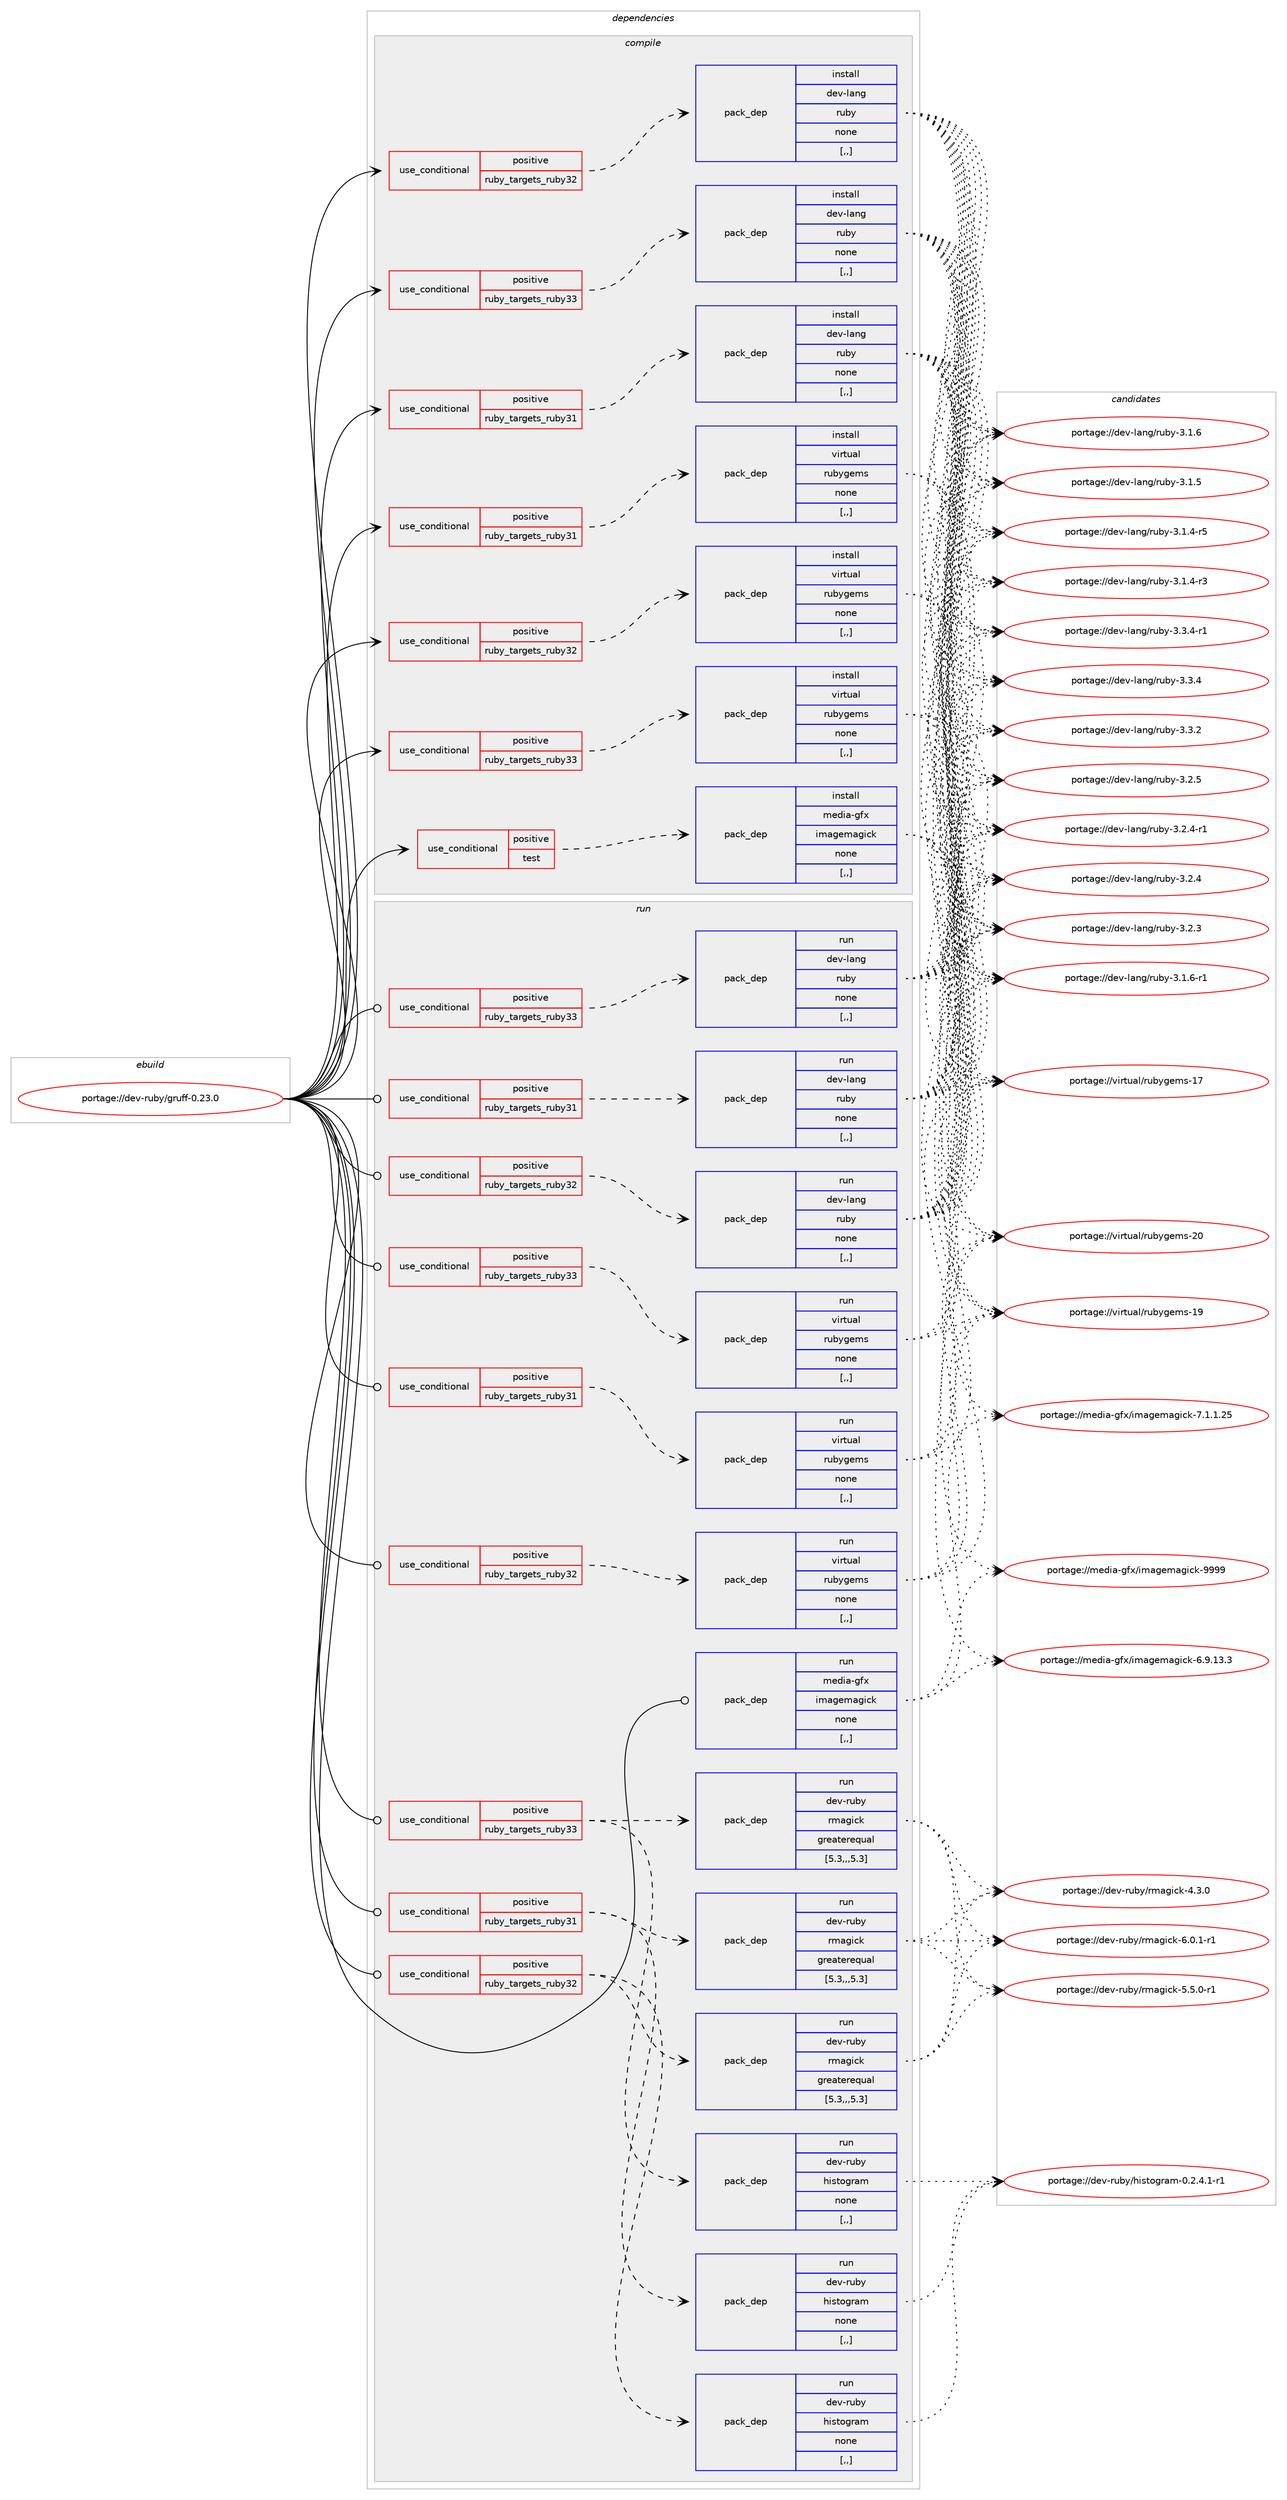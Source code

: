digraph prolog {

# *************
# Graph options
# *************

newrank=true;
concentrate=true;
compound=true;
graph [rankdir=LR,fontname=Helvetica,fontsize=10,ranksep=1.5];#, ranksep=2.5, nodesep=0.2];
edge  [arrowhead=vee];
node  [fontname=Helvetica,fontsize=10];

# **********
# The ebuild
# **********

subgraph cluster_leftcol {
color=gray;
label=<<i>ebuild</i>>;
id [label="portage://dev-ruby/gruff-0.23.0", color=red, width=4, href="../dev-ruby/gruff-0.23.0.svg"];
}

# ****************
# The dependencies
# ****************

subgraph cluster_midcol {
color=gray;
label=<<i>dependencies</i>>;
subgraph cluster_compile {
fillcolor="#eeeeee";
style=filled;
label=<<i>compile</i>>;
subgraph cond48513 {
dependency185502 [label=<<TABLE BORDER="0" CELLBORDER="1" CELLSPACING="0" CELLPADDING="4"><TR><TD ROWSPAN="3" CELLPADDING="10">use_conditional</TD></TR><TR><TD>positive</TD></TR><TR><TD>ruby_targets_ruby31</TD></TR></TABLE>>, shape=none, color=red];
subgraph pack135659 {
dependency185503 [label=<<TABLE BORDER="0" CELLBORDER="1" CELLSPACING="0" CELLPADDING="4" WIDTH="220"><TR><TD ROWSPAN="6" CELLPADDING="30">pack_dep</TD></TR><TR><TD WIDTH="110">install</TD></TR><TR><TD>dev-lang</TD></TR><TR><TD>ruby</TD></TR><TR><TD>none</TD></TR><TR><TD>[,,]</TD></TR></TABLE>>, shape=none, color=blue];
}
dependency185502:e -> dependency185503:w [weight=20,style="dashed",arrowhead="vee"];
}
id:e -> dependency185502:w [weight=20,style="solid",arrowhead="vee"];
subgraph cond48514 {
dependency185504 [label=<<TABLE BORDER="0" CELLBORDER="1" CELLSPACING="0" CELLPADDING="4"><TR><TD ROWSPAN="3" CELLPADDING="10">use_conditional</TD></TR><TR><TD>positive</TD></TR><TR><TD>ruby_targets_ruby31</TD></TR></TABLE>>, shape=none, color=red];
subgraph pack135660 {
dependency185505 [label=<<TABLE BORDER="0" CELLBORDER="1" CELLSPACING="0" CELLPADDING="4" WIDTH="220"><TR><TD ROWSPAN="6" CELLPADDING="30">pack_dep</TD></TR><TR><TD WIDTH="110">install</TD></TR><TR><TD>virtual</TD></TR><TR><TD>rubygems</TD></TR><TR><TD>none</TD></TR><TR><TD>[,,]</TD></TR></TABLE>>, shape=none, color=blue];
}
dependency185504:e -> dependency185505:w [weight=20,style="dashed",arrowhead="vee"];
}
id:e -> dependency185504:w [weight=20,style="solid",arrowhead="vee"];
subgraph cond48515 {
dependency185506 [label=<<TABLE BORDER="0" CELLBORDER="1" CELLSPACING="0" CELLPADDING="4"><TR><TD ROWSPAN="3" CELLPADDING="10">use_conditional</TD></TR><TR><TD>positive</TD></TR><TR><TD>ruby_targets_ruby32</TD></TR></TABLE>>, shape=none, color=red];
subgraph pack135661 {
dependency185507 [label=<<TABLE BORDER="0" CELLBORDER="1" CELLSPACING="0" CELLPADDING="4" WIDTH="220"><TR><TD ROWSPAN="6" CELLPADDING="30">pack_dep</TD></TR><TR><TD WIDTH="110">install</TD></TR><TR><TD>dev-lang</TD></TR><TR><TD>ruby</TD></TR><TR><TD>none</TD></TR><TR><TD>[,,]</TD></TR></TABLE>>, shape=none, color=blue];
}
dependency185506:e -> dependency185507:w [weight=20,style="dashed",arrowhead="vee"];
}
id:e -> dependency185506:w [weight=20,style="solid",arrowhead="vee"];
subgraph cond48516 {
dependency185508 [label=<<TABLE BORDER="0" CELLBORDER="1" CELLSPACING="0" CELLPADDING="4"><TR><TD ROWSPAN="3" CELLPADDING="10">use_conditional</TD></TR><TR><TD>positive</TD></TR><TR><TD>ruby_targets_ruby32</TD></TR></TABLE>>, shape=none, color=red];
subgraph pack135662 {
dependency185509 [label=<<TABLE BORDER="0" CELLBORDER="1" CELLSPACING="0" CELLPADDING="4" WIDTH="220"><TR><TD ROWSPAN="6" CELLPADDING="30">pack_dep</TD></TR><TR><TD WIDTH="110">install</TD></TR><TR><TD>virtual</TD></TR><TR><TD>rubygems</TD></TR><TR><TD>none</TD></TR><TR><TD>[,,]</TD></TR></TABLE>>, shape=none, color=blue];
}
dependency185508:e -> dependency185509:w [weight=20,style="dashed",arrowhead="vee"];
}
id:e -> dependency185508:w [weight=20,style="solid",arrowhead="vee"];
subgraph cond48517 {
dependency185510 [label=<<TABLE BORDER="0" CELLBORDER="1" CELLSPACING="0" CELLPADDING="4"><TR><TD ROWSPAN="3" CELLPADDING="10">use_conditional</TD></TR><TR><TD>positive</TD></TR><TR><TD>ruby_targets_ruby33</TD></TR></TABLE>>, shape=none, color=red];
subgraph pack135663 {
dependency185511 [label=<<TABLE BORDER="0" CELLBORDER="1" CELLSPACING="0" CELLPADDING="4" WIDTH="220"><TR><TD ROWSPAN="6" CELLPADDING="30">pack_dep</TD></TR><TR><TD WIDTH="110">install</TD></TR><TR><TD>dev-lang</TD></TR><TR><TD>ruby</TD></TR><TR><TD>none</TD></TR><TR><TD>[,,]</TD></TR></TABLE>>, shape=none, color=blue];
}
dependency185510:e -> dependency185511:w [weight=20,style="dashed",arrowhead="vee"];
}
id:e -> dependency185510:w [weight=20,style="solid",arrowhead="vee"];
subgraph cond48518 {
dependency185512 [label=<<TABLE BORDER="0" CELLBORDER="1" CELLSPACING="0" CELLPADDING="4"><TR><TD ROWSPAN="3" CELLPADDING="10">use_conditional</TD></TR><TR><TD>positive</TD></TR><TR><TD>ruby_targets_ruby33</TD></TR></TABLE>>, shape=none, color=red];
subgraph pack135664 {
dependency185513 [label=<<TABLE BORDER="0" CELLBORDER="1" CELLSPACING="0" CELLPADDING="4" WIDTH="220"><TR><TD ROWSPAN="6" CELLPADDING="30">pack_dep</TD></TR><TR><TD WIDTH="110">install</TD></TR><TR><TD>virtual</TD></TR><TR><TD>rubygems</TD></TR><TR><TD>none</TD></TR><TR><TD>[,,]</TD></TR></TABLE>>, shape=none, color=blue];
}
dependency185512:e -> dependency185513:w [weight=20,style="dashed",arrowhead="vee"];
}
id:e -> dependency185512:w [weight=20,style="solid",arrowhead="vee"];
subgraph cond48519 {
dependency185514 [label=<<TABLE BORDER="0" CELLBORDER="1" CELLSPACING="0" CELLPADDING="4"><TR><TD ROWSPAN="3" CELLPADDING="10">use_conditional</TD></TR><TR><TD>positive</TD></TR><TR><TD>test</TD></TR></TABLE>>, shape=none, color=red];
subgraph pack135665 {
dependency185515 [label=<<TABLE BORDER="0" CELLBORDER="1" CELLSPACING="0" CELLPADDING="4" WIDTH="220"><TR><TD ROWSPAN="6" CELLPADDING="30">pack_dep</TD></TR><TR><TD WIDTH="110">install</TD></TR><TR><TD>media-gfx</TD></TR><TR><TD>imagemagick</TD></TR><TR><TD>none</TD></TR><TR><TD>[,,]</TD></TR></TABLE>>, shape=none, color=blue];
}
dependency185514:e -> dependency185515:w [weight=20,style="dashed",arrowhead="vee"];
}
id:e -> dependency185514:w [weight=20,style="solid",arrowhead="vee"];
}
subgraph cluster_compileandrun {
fillcolor="#eeeeee";
style=filled;
label=<<i>compile and run</i>>;
}
subgraph cluster_run {
fillcolor="#eeeeee";
style=filled;
label=<<i>run</i>>;
subgraph cond48520 {
dependency185516 [label=<<TABLE BORDER="0" CELLBORDER="1" CELLSPACING="0" CELLPADDING="4"><TR><TD ROWSPAN="3" CELLPADDING="10">use_conditional</TD></TR><TR><TD>positive</TD></TR><TR><TD>ruby_targets_ruby31</TD></TR></TABLE>>, shape=none, color=red];
subgraph pack135666 {
dependency185517 [label=<<TABLE BORDER="0" CELLBORDER="1" CELLSPACING="0" CELLPADDING="4" WIDTH="220"><TR><TD ROWSPAN="6" CELLPADDING="30">pack_dep</TD></TR><TR><TD WIDTH="110">run</TD></TR><TR><TD>dev-lang</TD></TR><TR><TD>ruby</TD></TR><TR><TD>none</TD></TR><TR><TD>[,,]</TD></TR></TABLE>>, shape=none, color=blue];
}
dependency185516:e -> dependency185517:w [weight=20,style="dashed",arrowhead="vee"];
}
id:e -> dependency185516:w [weight=20,style="solid",arrowhead="odot"];
subgraph cond48521 {
dependency185518 [label=<<TABLE BORDER="0" CELLBORDER="1" CELLSPACING="0" CELLPADDING="4"><TR><TD ROWSPAN="3" CELLPADDING="10">use_conditional</TD></TR><TR><TD>positive</TD></TR><TR><TD>ruby_targets_ruby31</TD></TR></TABLE>>, shape=none, color=red];
subgraph pack135667 {
dependency185519 [label=<<TABLE BORDER="0" CELLBORDER="1" CELLSPACING="0" CELLPADDING="4" WIDTH="220"><TR><TD ROWSPAN="6" CELLPADDING="30">pack_dep</TD></TR><TR><TD WIDTH="110">run</TD></TR><TR><TD>dev-ruby</TD></TR><TR><TD>histogram</TD></TR><TR><TD>none</TD></TR><TR><TD>[,,]</TD></TR></TABLE>>, shape=none, color=blue];
}
dependency185518:e -> dependency185519:w [weight=20,style="dashed",arrowhead="vee"];
subgraph pack135668 {
dependency185520 [label=<<TABLE BORDER="0" CELLBORDER="1" CELLSPACING="0" CELLPADDING="4" WIDTH="220"><TR><TD ROWSPAN="6" CELLPADDING="30">pack_dep</TD></TR><TR><TD WIDTH="110">run</TD></TR><TR><TD>dev-ruby</TD></TR><TR><TD>rmagick</TD></TR><TR><TD>greaterequal</TD></TR><TR><TD>[5.3,,,5.3]</TD></TR></TABLE>>, shape=none, color=blue];
}
dependency185518:e -> dependency185520:w [weight=20,style="dashed",arrowhead="vee"];
}
id:e -> dependency185518:w [weight=20,style="solid",arrowhead="odot"];
subgraph cond48522 {
dependency185521 [label=<<TABLE BORDER="0" CELLBORDER="1" CELLSPACING="0" CELLPADDING="4"><TR><TD ROWSPAN="3" CELLPADDING="10">use_conditional</TD></TR><TR><TD>positive</TD></TR><TR><TD>ruby_targets_ruby31</TD></TR></TABLE>>, shape=none, color=red];
subgraph pack135669 {
dependency185522 [label=<<TABLE BORDER="0" CELLBORDER="1" CELLSPACING="0" CELLPADDING="4" WIDTH="220"><TR><TD ROWSPAN="6" CELLPADDING="30">pack_dep</TD></TR><TR><TD WIDTH="110">run</TD></TR><TR><TD>virtual</TD></TR><TR><TD>rubygems</TD></TR><TR><TD>none</TD></TR><TR><TD>[,,]</TD></TR></TABLE>>, shape=none, color=blue];
}
dependency185521:e -> dependency185522:w [weight=20,style="dashed",arrowhead="vee"];
}
id:e -> dependency185521:w [weight=20,style="solid",arrowhead="odot"];
subgraph cond48523 {
dependency185523 [label=<<TABLE BORDER="0" CELLBORDER="1" CELLSPACING="0" CELLPADDING="4"><TR><TD ROWSPAN="3" CELLPADDING="10">use_conditional</TD></TR><TR><TD>positive</TD></TR><TR><TD>ruby_targets_ruby32</TD></TR></TABLE>>, shape=none, color=red];
subgraph pack135670 {
dependency185524 [label=<<TABLE BORDER="0" CELLBORDER="1" CELLSPACING="0" CELLPADDING="4" WIDTH="220"><TR><TD ROWSPAN="6" CELLPADDING="30">pack_dep</TD></TR><TR><TD WIDTH="110">run</TD></TR><TR><TD>dev-lang</TD></TR><TR><TD>ruby</TD></TR><TR><TD>none</TD></TR><TR><TD>[,,]</TD></TR></TABLE>>, shape=none, color=blue];
}
dependency185523:e -> dependency185524:w [weight=20,style="dashed",arrowhead="vee"];
}
id:e -> dependency185523:w [weight=20,style="solid",arrowhead="odot"];
subgraph cond48524 {
dependency185525 [label=<<TABLE BORDER="0" CELLBORDER="1" CELLSPACING="0" CELLPADDING="4"><TR><TD ROWSPAN="3" CELLPADDING="10">use_conditional</TD></TR><TR><TD>positive</TD></TR><TR><TD>ruby_targets_ruby32</TD></TR></TABLE>>, shape=none, color=red];
subgraph pack135671 {
dependency185526 [label=<<TABLE BORDER="0" CELLBORDER="1" CELLSPACING="0" CELLPADDING="4" WIDTH="220"><TR><TD ROWSPAN="6" CELLPADDING="30">pack_dep</TD></TR><TR><TD WIDTH="110">run</TD></TR><TR><TD>dev-ruby</TD></TR><TR><TD>histogram</TD></TR><TR><TD>none</TD></TR><TR><TD>[,,]</TD></TR></TABLE>>, shape=none, color=blue];
}
dependency185525:e -> dependency185526:w [weight=20,style="dashed",arrowhead="vee"];
subgraph pack135672 {
dependency185527 [label=<<TABLE BORDER="0" CELLBORDER="1" CELLSPACING="0" CELLPADDING="4" WIDTH="220"><TR><TD ROWSPAN="6" CELLPADDING="30">pack_dep</TD></TR><TR><TD WIDTH="110">run</TD></TR><TR><TD>dev-ruby</TD></TR><TR><TD>rmagick</TD></TR><TR><TD>greaterequal</TD></TR><TR><TD>[5.3,,,5.3]</TD></TR></TABLE>>, shape=none, color=blue];
}
dependency185525:e -> dependency185527:w [weight=20,style="dashed",arrowhead="vee"];
}
id:e -> dependency185525:w [weight=20,style="solid",arrowhead="odot"];
subgraph cond48525 {
dependency185528 [label=<<TABLE BORDER="0" CELLBORDER="1" CELLSPACING="0" CELLPADDING="4"><TR><TD ROWSPAN="3" CELLPADDING="10">use_conditional</TD></TR><TR><TD>positive</TD></TR><TR><TD>ruby_targets_ruby32</TD></TR></TABLE>>, shape=none, color=red];
subgraph pack135673 {
dependency185529 [label=<<TABLE BORDER="0" CELLBORDER="1" CELLSPACING="0" CELLPADDING="4" WIDTH="220"><TR><TD ROWSPAN="6" CELLPADDING="30">pack_dep</TD></TR><TR><TD WIDTH="110">run</TD></TR><TR><TD>virtual</TD></TR><TR><TD>rubygems</TD></TR><TR><TD>none</TD></TR><TR><TD>[,,]</TD></TR></TABLE>>, shape=none, color=blue];
}
dependency185528:e -> dependency185529:w [weight=20,style="dashed",arrowhead="vee"];
}
id:e -> dependency185528:w [weight=20,style="solid",arrowhead="odot"];
subgraph cond48526 {
dependency185530 [label=<<TABLE BORDER="0" CELLBORDER="1" CELLSPACING="0" CELLPADDING="4"><TR><TD ROWSPAN="3" CELLPADDING="10">use_conditional</TD></TR><TR><TD>positive</TD></TR><TR><TD>ruby_targets_ruby33</TD></TR></TABLE>>, shape=none, color=red];
subgraph pack135674 {
dependency185531 [label=<<TABLE BORDER="0" CELLBORDER="1" CELLSPACING="0" CELLPADDING="4" WIDTH="220"><TR><TD ROWSPAN="6" CELLPADDING="30">pack_dep</TD></TR><TR><TD WIDTH="110">run</TD></TR><TR><TD>dev-lang</TD></TR><TR><TD>ruby</TD></TR><TR><TD>none</TD></TR><TR><TD>[,,]</TD></TR></TABLE>>, shape=none, color=blue];
}
dependency185530:e -> dependency185531:w [weight=20,style="dashed",arrowhead="vee"];
}
id:e -> dependency185530:w [weight=20,style="solid",arrowhead="odot"];
subgraph cond48527 {
dependency185532 [label=<<TABLE BORDER="0" CELLBORDER="1" CELLSPACING="0" CELLPADDING="4"><TR><TD ROWSPAN="3" CELLPADDING="10">use_conditional</TD></TR><TR><TD>positive</TD></TR><TR><TD>ruby_targets_ruby33</TD></TR></TABLE>>, shape=none, color=red];
subgraph pack135675 {
dependency185533 [label=<<TABLE BORDER="0" CELLBORDER="1" CELLSPACING="0" CELLPADDING="4" WIDTH="220"><TR><TD ROWSPAN="6" CELLPADDING="30">pack_dep</TD></TR><TR><TD WIDTH="110">run</TD></TR><TR><TD>dev-ruby</TD></TR><TR><TD>histogram</TD></TR><TR><TD>none</TD></TR><TR><TD>[,,]</TD></TR></TABLE>>, shape=none, color=blue];
}
dependency185532:e -> dependency185533:w [weight=20,style="dashed",arrowhead="vee"];
subgraph pack135676 {
dependency185534 [label=<<TABLE BORDER="0" CELLBORDER="1" CELLSPACING="0" CELLPADDING="4" WIDTH="220"><TR><TD ROWSPAN="6" CELLPADDING="30">pack_dep</TD></TR><TR><TD WIDTH="110">run</TD></TR><TR><TD>dev-ruby</TD></TR><TR><TD>rmagick</TD></TR><TR><TD>greaterequal</TD></TR><TR><TD>[5.3,,,5.3]</TD></TR></TABLE>>, shape=none, color=blue];
}
dependency185532:e -> dependency185534:w [weight=20,style="dashed",arrowhead="vee"];
}
id:e -> dependency185532:w [weight=20,style="solid",arrowhead="odot"];
subgraph cond48528 {
dependency185535 [label=<<TABLE BORDER="0" CELLBORDER="1" CELLSPACING="0" CELLPADDING="4"><TR><TD ROWSPAN="3" CELLPADDING="10">use_conditional</TD></TR><TR><TD>positive</TD></TR><TR><TD>ruby_targets_ruby33</TD></TR></TABLE>>, shape=none, color=red];
subgraph pack135677 {
dependency185536 [label=<<TABLE BORDER="0" CELLBORDER="1" CELLSPACING="0" CELLPADDING="4" WIDTH="220"><TR><TD ROWSPAN="6" CELLPADDING="30">pack_dep</TD></TR><TR><TD WIDTH="110">run</TD></TR><TR><TD>virtual</TD></TR><TR><TD>rubygems</TD></TR><TR><TD>none</TD></TR><TR><TD>[,,]</TD></TR></TABLE>>, shape=none, color=blue];
}
dependency185535:e -> dependency185536:w [weight=20,style="dashed",arrowhead="vee"];
}
id:e -> dependency185535:w [weight=20,style="solid",arrowhead="odot"];
subgraph pack135678 {
dependency185537 [label=<<TABLE BORDER="0" CELLBORDER="1" CELLSPACING="0" CELLPADDING="4" WIDTH="220"><TR><TD ROWSPAN="6" CELLPADDING="30">pack_dep</TD></TR><TR><TD WIDTH="110">run</TD></TR><TR><TD>media-gfx</TD></TR><TR><TD>imagemagick</TD></TR><TR><TD>none</TD></TR><TR><TD>[,,]</TD></TR></TABLE>>, shape=none, color=blue];
}
id:e -> dependency185537:w [weight=20,style="solid",arrowhead="odot"];
}
}

# **************
# The candidates
# **************

subgraph cluster_choices {
rank=same;
color=gray;
label=<<i>candidates</i>>;

subgraph choice135659 {
color=black;
nodesep=1;
choice100101118451089711010347114117981214551465146524511449 [label="portage://dev-lang/ruby-3.3.4-r1", color=red, width=4,href="../dev-lang/ruby-3.3.4-r1.svg"];
choice10010111845108971101034711411798121455146514652 [label="portage://dev-lang/ruby-3.3.4", color=red, width=4,href="../dev-lang/ruby-3.3.4.svg"];
choice10010111845108971101034711411798121455146514650 [label="portage://dev-lang/ruby-3.3.2", color=red, width=4,href="../dev-lang/ruby-3.3.2.svg"];
choice10010111845108971101034711411798121455146504653 [label="portage://dev-lang/ruby-3.2.5", color=red, width=4,href="../dev-lang/ruby-3.2.5.svg"];
choice100101118451089711010347114117981214551465046524511449 [label="portage://dev-lang/ruby-3.2.4-r1", color=red, width=4,href="../dev-lang/ruby-3.2.4-r1.svg"];
choice10010111845108971101034711411798121455146504652 [label="portage://dev-lang/ruby-3.2.4", color=red, width=4,href="../dev-lang/ruby-3.2.4.svg"];
choice10010111845108971101034711411798121455146504651 [label="portage://dev-lang/ruby-3.2.3", color=red, width=4,href="../dev-lang/ruby-3.2.3.svg"];
choice100101118451089711010347114117981214551464946544511449 [label="portage://dev-lang/ruby-3.1.6-r1", color=red, width=4,href="../dev-lang/ruby-3.1.6-r1.svg"];
choice10010111845108971101034711411798121455146494654 [label="portage://dev-lang/ruby-3.1.6", color=red, width=4,href="../dev-lang/ruby-3.1.6.svg"];
choice10010111845108971101034711411798121455146494653 [label="portage://dev-lang/ruby-3.1.5", color=red, width=4,href="../dev-lang/ruby-3.1.5.svg"];
choice100101118451089711010347114117981214551464946524511453 [label="portage://dev-lang/ruby-3.1.4-r5", color=red, width=4,href="../dev-lang/ruby-3.1.4-r5.svg"];
choice100101118451089711010347114117981214551464946524511451 [label="portage://dev-lang/ruby-3.1.4-r3", color=red, width=4,href="../dev-lang/ruby-3.1.4-r3.svg"];
dependency185503:e -> choice100101118451089711010347114117981214551465146524511449:w [style=dotted,weight="100"];
dependency185503:e -> choice10010111845108971101034711411798121455146514652:w [style=dotted,weight="100"];
dependency185503:e -> choice10010111845108971101034711411798121455146514650:w [style=dotted,weight="100"];
dependency185503:e -> choice10010111845108971101034711411798121455146504653:w [style=dotted,weight="100"];
dependency185503:e -> choice100101118451089711010347114117981214551465046524511449:w [style=dotted,weight="100"];
dependency185503:e -> choice10010111845108971101034711411798121455146504652:w [style=dotted,weight="100"];
dependency185503:e -> choice10010111845108971101034711411798121455146504651:w [style=dotted,weight="100"];
dependency185503:e -> choice100101118451089711010347114117981214551464946544511449:w [style=dotted,weight="100"];
dependency185503:e -> choice10010111845108971101034711411798121455146494654:w [style=dotted,weight="100"];
dependency185503:e -> choice10010111845108971101034711411798121455146494653:w [style=dotted,weight="100"];
dependency185503:e -> choice100101118451089711010347114117981214551464946524511453:w [style=dotted,weight="100"];
dependency185503:e -> choice100101118451089711010347114117981214551464946524511451:w [style=dotted,weight="100"];
}
subgraph choice135660 {
color=black;
nodesep=1;
choice118105114116117971084711411798121103101109115455048 [label="portage://virtual/rubygems-20", color=red, width=4,href="../virtual/rubygems-20.svg"];
choice118105114116117971084711411798121103101109115454957 [label="portage://virtual/rubygems-19", color=red, width=4,href="../virtual/rubygems-19.svg"];
choice118105114116117971084711411798121103101109115454955 [label="portage://virtual/rubygems-17", color=red, width=4,href="../virtual/rubygems-17.svg"];
dependency185505:e -> choice118105114116117971084711411798121103101109115455048:w [style=dotted,weight="100"];
dependency185505:e -> choice118105114116117971084711411798121103101109115454957:w [style=dotted,weight="100"];
dependency185505:e -> choice118105114116117971084711411798121103101109115454955:w [style=dotted,weight="100"];
}
subgraph choice135661 {
color=black;
nodesep=1;
choice100101118451089711010347114117981214551465146524511449 [label="portage://dev-lang/ruby-3.3.4-r1", color=red, width=4,href="../dev-lang/ruby-3.3.4-r1.svg"];
choice10010111845108971101034711411798121455146514652 [label="portage://dev-lang/ruby-3.3.4", color=red, width=4,href="../dev-lang/ruby-3.3.4.svg"];
choice10010111845108971101034711411798121455146514650 [label="portage://dev-lang/ruby-3.3.2", color=red, width=4,href="../dev-lang/ruby-3.3.2.svg"];
choice10010111845108971101034711411798121455146504653 [label="portage://dev-lang/ruby-3.2.5", color=red, width=4,href="../dev-lang/ruby-3.2.5.svg"];
choice100101118451089711010347114117981214551465046524511449 [label="portage://dev-lang/ruby-3.2.4-r1", color=red, width=4,href="../dev-lang/ruby-3.2.4-r1.svg"];
choice10010111845108971101034711411798121455146504652 [label="portage://dev-lang/ruby-3.2.4", color=red, width=4,href="../dev-lang/ruby-3.2.4.svg"];
choice10010111845108971101034711411798121455146504651 [label="portage://dev-lang/ruby-3.2.3", color=red, width=4,href="../dev-lang/ruby-3.2.3.svg"];
choice100101118451089711010347114117981214551464946544511449 [label="portage://dev-lang/ruby-3.1.6-r1", color=red, width=4,href="../dev-lang/ruby-3.1.6-r1.svg"];
choice10010111845108971101034711411798121455146494654 [label="portage://dev-lang/ruby-3.1.6", color=red, width=4,href="../dev-lang/ruby-3.1.6.svg"];
choice10010111845108971101034711411798121455146494653 [label="portage://dev-lang/ruby-3.1.5", color=red, width=4,href="../dev-lang/ruby-3.1.5.svg"];
choice100101118451089711010347114117981214551464946524511453 [label="portage://dev-lang/ruby-3.1.4-r5", color=red, width=4,href="../dev-lang/ruby-3.1.4-r5.svg"];
choice100101118451089711010347114117981214551464946524511451 [label="portage://dev-lang/ruby-3.1.4-r3", color=red, width=4,href="../dev-lang/ruby-3.1.4-r3.svg"];
dependency185507:e -> choice100101118451089711010347114117981214551465146524511449:w [style=dotted,weight="100"];
dependency185507:e -> choice10010111845108971101034711411798121455146514652:w [style=dotted,weight="100"];
dependency185507:e -> choice10010111845108971101034711411798121455146514650:w [style=dotted,weight="100"];
dependency185507:e -> choice10010111845108971101034711411798121455146504653:w [style=dotted,weight="100"];
dependency185507:e -> choice100101118451089711010347114117981214551465046524511449:w [style=dotted,weight="100"];
dependency185507:e -> choice10010111845108971101034711411798121455146504652:w [style=dotted,weight="100"];
dependency185507:e -> choice10010111845108971101034711411798121455146504651:w [style=dotted,weight="100"];
dependency185507:e -> choice100101118451089711010347114117981214551464946544511449:w [style=dotted,weight="100"];
dependency185507:e -> choice10010111845108971101034711411798121455146494654:w [style=dotted,weight="100"];
dependency185507:e -> choice10010111845108971101034711411798121455146494653:w [style=dotted,weight="100"];
dependency185507:e -> choice100101118451089711010347114117981214551464946524511453:w [style=dotted,weight="100"];
dependency185507:e -> choice100101118451089711010347114117981214551464946524511451:w [style=dotted,weight="100"];
}
subgraph choice135662 {
color=black;
nodesep=1;
choice118105114116117971084711411798121103101109115455048 [label="portage://virtual/rubygems-20", color=red, width=4,href="../virtual/rubygems-20.svg"];
choice118105114116117971084711411798121103101109115454957 [label="portage://virtual/rubygems-19", color=red, width=4,href="../virtual/rubygems-19.svg"];
choice118105114116117971084711411798121103101109115454955 [label="portage://virtual/rubygems-17", color=red, width=4,href="../virtual/rubygems-17.svg"];
dependency185509:e -> choice118105114116117971084711411798121103101109115455048:w [style=dotted,weight="100"];
dependency185509:e -> choice118105114116117971084711411798121103101109115454957:w [style=dotted,weight="100"];
dependency185509:e -> choice118105114116117971084711411798121103101109115454955:w [style=dotted,weight="100"];
}
subgraph choice135663 {
color=black;
nodesep=1;
choice100101118451089711010347114117981214551465146524511449 [label="portage://dev-lang/ruby-3.3.4-r1", color=red, width=4,href="../dev-lang/ruby-3.3.4-r1.svg"];
choice10010111845108971101034711411798121455146514652 [label="portage://dev-lang/ruby-3.3.4", color=red, width=4,href="../dev-lang/ruby-3.3.4.svg"];
choice10010111845108971101034711411798121455146514650 [label="portage://dev-lang/ruby-3.3.2", color=red, width=4,href="../dev-lang/ruby-3.3.2.svg"];
choice10010111845108971101034711411798121455146504653 [label="portage://dev-lang/ruby-3.2.5", color=red, width=4,href="../dev-lang/ruby-3.2.5.svg"];
choice100101118451089711010347114117981214551465046524511449 [label="portage://dev-lang/ruby-3.2.4-r1", color=red, width=4,href="../dev-lang/ruby-3.2.4-r1.svg"];
choice10010111845108971101034711411798121455146504652 [label="portage://dev-lang/ruby-3.2.4", color=red, width=4,href="../dev-lang/ruby-3.2.4.svg"];
choice10010111845108971101034711411798121455146504651 [label="portage://dev-lang/ruby-3.2.3", color=red, width=4,href="../dev-lang/ruby-3.2.3.svg"];
choice100101118451089711010347114117981214551464946544511449 [label="portage://dev-lang/ruby-3.1.6-r1", color=red, width=4,href="../dev-lang/ruby-3.1.6-r1.svg"];
choice10010111845108971101034711411798121455146494654 [label="portage://dev-lang/ruby-3.1.6", color=red, width=4,href="../dev-lang/ruby-3.1.6.svg"];
choice10010111845108971101034711411798121455146494653 [label="portage://dev-lang/ruby-3.1.5", color=red, width=4,href="../dev-lang/ruby-3.1.5.svg"];
choice100101118451089711010347114117981214551464946524511453 [label="portage://dev-lang/ruby-3.1.4-r5", color=red, width=4,href="../dev-lang/ruby-3.1.4-r5.svg"];
choice100101118451089711010347114117981214551464946524511451 [label="portage://dev-lang/ruby-3.1.4-r3", color=red, width=4,href="../dev-lang/ruby-3.1.4-r3.svg"];
dependency185511:e -> choice100101118451089711010347114117981214551465146524511449:w [style=dotted,weight="100"];
dependency185511:e -> choice10010111845108971101034711411798121455146514652:w [style=dotted,weight="100"];
dependency185511:e -> choice10010111845108971101034711411798121455146514650:w [style=dotted,weight="100"];
dependency185511:e -> choice10010111845108971101034711411798121455146504653:w [style=dotted,weight="100"];
dependency185511:e -> choice100101118451089711010347114117981214551465046524511449:w [style=dotted,weight="100"];
dependency185511:e -> choice10010111845108971101034711411798121455146504652:w [style=dotted,weight="100"];
dependency185511:e -> choice10010111845108971101034711411798121455146504651:w [style=dotted,weight="100"];
dependency185511:e -> choice100101118451089711010347114117981214551464946544511449:w [style=dotted,weight="100"];
dependency185511:e -> choice10010111845108971101034711411798121455146494654:w [style=dotted,weight="100"];
dependency185511:e -> choice10010111845108971101034711411798121455146494653:w [style=dotted,weight="100"];
dependency185511:e -> choice100101118451089711010347114117981214551464946524511453:w [style=dotted,weight="100"];
dependency185511:e -> choice100101118451089711010347114117981214551464946524511451:w [style=dotted,weight="100"];
}
subgraph choice135664 {
color=black;
nodesep=1;
choice118105114116117971084711411798121103101109115455048 [label="portage://virtual/rubygems-20", color=red, width=4,href="../virtual/rubygems-20.svg"];
choice118105114116117971084711411798121103101109115454957 [label="portage://virtual/rubygems-19", color=red, width=4,href="../virtual/rubygems-19.svg"];
choice118105114116117971084711411798121103101109115454955 [label="portage://virtual/rubygems-17", color=red, width=4,href="../virtual/rubygems-17.svg"];
dependency185513:e -> choice118105114116117971084711411798121103101109115455048:w [style=dotted,weight="100"];
dependency185513:e -> choice118105114116117971084711411798121103101109115454957:w [style=dotted,weight="100"];
dependency185513:e -> choice118105114116117971084711411798121103101109115454955:w [style=dotted,weight="100"];
}
subgraph choice135665 {
color=black;
nodesep=1;
choice1091011001059745103102120471051099710310110997103105991074557575757 [label="portage://media-gfx/imagemagick-9999", color=red, width=4,href="../media-gfx/imagemagick-9999.svg"];
choice109101100105974510310212047105109971031011099710310599107455546494649465053 [label="portage://media-gfx/imagemagick-7.1.1.25", color=red, width=4,href="../media-gfx/imagemagick-7.1.1.25.svg"];
choice109101100105974510310212047105109971031011099710310599107455446574649514651 [label="portage://media-gfx/imagemagick-6.9.13.3", color=red, width=4,href="../media-gfx/imagemagick-6.9.13.3.svg"];
dependency185515:e -> choice1091011001059745103102120471051099710310110997103105991074557575757:w [style=dotted,weight="100"];
dependency185515:e -> choice109101100105974510310212047105109971031011099710310599107455546494649465053:w [style=dotted,weight="100"];
dependency185515:e -> choice109101100105974510310212047105109971031011099710310599107455446574649514651:w [style=dotted,weight="100"];
}
subgraph choice135666 {
color=black;
nodesep=1;
choice100101118451089711010347114117981214551465146524511449 [label="portage://dev-lang/ruby-3.3.4-r1", color=red, width=4,href="../dev-lang/ruby-3.3.4-r1.svg"];
choice10010111845108971101034711411798121455146514652 [label="portage://dev-lang/ruby-3.3.4", color=red, width=4,href="../dev-lang/ruby-3.3.4.svg"];
choice10010111845108971101034711411798121455146514650 [label="portage://dev-lang/ruby-3.3.2", color=red, width=4,href="../dev-lang/ruby-3.3.2.svg"];
choice10010111845108971101034711411798121455146504653 [label="portage://dev-lang/ruby-3.2.5", color=red, width=4,href="../dev-lang/ruby-3.2.5.svg"];
choice100101118451089711010347114117981214551465046524511449 [label="portage://dev-lang/ruby-3.2.4-r1", color=red, width=4,href="../dev-lang/ruby-3.2.4-r1.svg"];
choice10010111845108971101034711411798121455146504652 [label="portage://dev-lang/ruby-3.2.4", color=red, width=4,href="../dev-lang/ruby-3.2.4.svg"];
choice10010111845108971101034711411798121455146504651 [label="portage://dev-lang/ruby-3.2.3", color=red, width=4,href="../dev-lang/ruby-3.2.3.svg"];
choice100101118451089711010347114117981214551464946544511449 [label="portage://dev-lang/ruby-3.1.6-r1", color=red, width=4,href="../dev-lang/ruby-3.1.6-r1.svg"];
choice10010111845108971101034711411798121455146494654 [label="portage://dev-lang/ruby-3.1.6", color=red, width=4,href="../dev-lang/ruby-3.1.6.svg"];
choice10010111845108971101034711411798121455146494653 [label="portage://dev-lang/ruby-3.1.5", color=red, width=4,href="../dev-lang/ruby-3.1.5.svg"];
choice100101118451089711010347114117981214551464946524511453 [label="portage://dev-lang/ruby-3.1.4-r5", color=red, width=4,href="../dev-lang/ruby-3.1.4-r5.svg"];
choice100101118451089711010347114117981214551464946524511451 [label="portage://dev-lang/ruby-3.1.4-r3", color=red, width=4,href="../dev-lang/ruby-3.1.4-r3.svg"];
dependency185517:e -> choice100101118451089711010347114117981214551465146524511449:w [style=dotted,weight="100"];
dependency185517:e -> choice10010111845108971101034711411798121455146514652:w [style=dotted,weight="100"];
dependency185517:e -> choice10010111845108971101034711411798121455146514650:w [style=dotted,weight="100"];
dependency185517:e -> choice10010111845108971101034711411798121455146504653:w [style=dotted,weight="100"];
dependency185517:e -> choice100101118451089711010347114117981214551465046524511449:w [style=dotted,weight="100"];
dependency185517:e -> choice10010111845108971101034711411798121455146504652:w [style=dotted,weight="100"];
dependency185517:e -> choice10010111845108971101034711411798121455146504651:w [style=dotted,weight="100"];
dependency185517:e -> choice100101118451089711010347114117981214551464946544511449:w [style=dotted,weight="100"];
dependency185517:e -> choice10010111845108971101034711411798121455146494654:w [style=dotted,weight="100"];
dependency185517:e -> choice10010111845108971101034711411798121455146494653:w [style=dotted,weight="100"];
dependency185517:e -> choice100101118451089711010347114117981214551464946524511453:w [style=dotted,weight="100"];
dependency185517:e -> choice100101118451089711010347114117981214551464946524511451:w [style=dotted,weight="100"];
}
subgraph choice135667 {
color=black;
nodesep=1;
choice1001011184511411798121471041051151161111031149710945484650465246494511449 [label="portage://dev-ruby/histogram-0.2.4.1-r1", color=red, width=4,href="../dev-ruby/histogram-0.2.4.1-r1.svg"];
dependency185519:e -> choice1001011184511411798121471041051151161111031149710945484650465246494511449:w [style=dotted,weight="100"];
}
subgraph choice135668 {
color=black;
nodesep=1;
choice10010111845114117981214711410997103105991074554464846494511449 [label="portage://dev-ruby/rmagick-6.0.1-r1", color=red, width=4,href="../dev-ruby/rmagick-6.0.1-r1.svg"];
choice10010111845114117981214711410997103105991074553465346484511449 [label="portage://dev-ruby/rmagick-5.5.0-r1", color=red, width=4,href="../dev-ruby/rmagick-5.5.0-r1.svg"];
choice1001011184511411798121471141099710310599107455246514648 [label="portage://dev-ruby/rmagick-4.3.0", color=red, width=4,href="../dev-ruby/rmagick-4.3.0.svg"];
dependency185520:e -> choice10010111845114117981214711410997103105991074554464846494511449:w [style=dotted,weight="100"];
dependency185520:e -> choice10010111845114117981214711410997103105991074553465346484511449:w [style=dotted,weight="100"];
dependency185520:e -> choice1001011184511411798121471141099710310599107455246514648:w [style=dotted,weight="100"];
}
subgraph choice135669 {
color=black;
nodesep=1;
choice118105114116117971084711411798121103101109115455048 [label="portage://virtual/rubygems-20", color=red, width=4,href="../virtual/rubygems-20.svg"];
choice118105114116117971084711411798121103101109115454957 [label="portage://virtual/rubygems-19", color=red, width=4,href="../virtual/rubygems-19.svg"];
choice118105114116117971084711411798121103101109115454955 [label="portage://virtual/rubygems-17", color=red, width=4,href="../virtual/rubygems-17.svg"];
dependency185522:e -> choice118105114116117971084711411798121103101109115455048:w [style=dotted,weight="100"];
dependency185522:e -> choice118105114116117971084711411798121103101109115454957:w [style=dotted,weight="100"];
dependency185522:e -> choice118105114116117971084711411798121103101109115454955:w [style=dotted,weight="100"];
}
subgraph choice135670 {
color=black;
nodesep=1;
choice100101118451089711010347114117981214551465146524511449 [label="portage://dev-lang/ruby-3.3.4-r1", color=red, width=4,href="../dev-lang/ruby-3.3.4-r1.svg"];
choice10010111845108971101034711411798121455146514652 [label="portage://dev-lang/ruby-3.3.4", color=red, width=4,href="../dev-lang/ruby-3.3.4.svg"];
choice10010111845108971101034711411798121455146514650 [label="portage://dev-lang/ruby-3.3.2", color=red, width=4,href="../dev-lang/ruby-3.3.2.svg"];
choice10010111845108971101034711411798121455146504653 [label="portage://dev-lang/ruby-3.2.5", color=red, width=4,href="../dev-lang/ruby-3.2.5.svg"];
choice100101118451089711010347114117981214551465046524511449 [label="portage://dev-lang/ruby-3.2.4-r1", color=red, width=4,href="../dev-lang/ruby-3.2.4-r1.svg"];
choice10010111845108971101034711411798121455146504652 [label="portage://dev-lang/ruby-3.2.4", color=red, width=4,href="../dev-lang/ruby-3.2.4.svg"];
choice10010111845108971101034711411798121455146504651 [label="portage://dev-lang/ruby-3.2.3", color=red, width=4,href="../dev-lang/ruby-3.2.3.svg"];
choice100101118451089711010347114117981214551464946544511449 [label="portage://dev-lang/ruby-3.1.6-r1", color=red, width=4,href="../dev-lang/ruby-3.1.6-r1.svg"];
choice10010111845108971101034711411798121455146494654 [label="portage://dev-lang/ruby-3.1.6", color=red, width=4,href="../dev-lang/ruby-3.1.6.svg"];
choice10010111845108971101034711411798121455146494653 [label="portage://dev-lang/ruby-3.1.5", color=red, width=4,href="../dev-lang/ruby-3.1.5.svg"];
choice100101118451089711010347114117981214551464946524511453 [label="portage://dev-lang/ruby-3.1.4-r5", color=red, width=4,href="../dev-lang/ruby-3.1.4-r5.svg"];
choice100101118451089711010347114117981214551464946524511451 [label="portage://dev-lang/ruby-3.1.4-r3", color=red, width=4,href="../dev-lang/ruby-3.1.4-r3.svg"];
dependency185524:e -> choice100101118451089711010347114117981214551465146524511449:w [style=dotted,weight="100"];
dependency185524:e -> choice10010111845108971101034711411798121455146514652:w [style=dotted,weight="100"];
dependency185524:e -> choice10010111845108971101034711411798121455146514650:w [style=dotted,weight="100"];
dependency185524:e -> choice10010111845108971101034711411798121455146504653:w [style=dotted,weight="100"];
dependency185524:e -> choice100101118451089711010347114117981214551465046524511449:w [style=dotted,weight="100"];
dependency185524:e -> choice10010111845108971101034711411798121455146504652:w [style=dotted,weight="100"];
dependency185524:e -> choice10010111845108971101034711411798121455146504651:w [style=dotted,weight="100"];
dependency185524:e -> choice100101118451089711010347114117981214551464946544511449:w [style=dotted,weight="100"];
dependency185524:e -> choice10010111845108971101034711411798121455146494654:w [style=dotted,weight="100"];
dependency185524:e -> choice10010111845108971101034711411798121455146494653:w [style=dotted,weight="100"];
dependency185524:e -> choice100101118451089711010347114117981214551464946524511453:w [style=dotted,weight="100"];
dependency185524:e -> choice100101118451089711010347114117981214551464946524511451:w [style=dotted,weight="100"];
}
subgraph choice135671 {
color=black;
nodesep=1;
choice1001011184511411798121471041051151161111031149710945484650465246494511449 [label="portage://dev-ruby/histogram-0.2.4.1-r1", color=red, width=4,href="../dev-ruby/histogram-0.2.4.1-r1.svg"];
dependency185526:e -> choice1001011184511411798121471041051151161111031149710945484650465246494511449:w [style=dotted,weight="100"];
}
subgraph choice135672 {
color=black;
nodesep=1;
choice10010111845114117981214711410997103105991074554464846494511449 [label="portage://dev-ruby/rmagick-6.0.1-r1", color=red, width=4,href="../dev-ruby/rmagick-6.0.1-r1.svg"];
choice10010111845114117981214711410997103105991074553465346484511449 [label="portage://dev-ruby/rmagick-5.5.0-r1", color=red, width=4,href="../dev-ruby/rmagick-5.5.0-r1.svg"];
choice1001011184511411798121471141099710310599107455246514648 [label="portage://dev-ruby/rmagick-4.3.0", color=red, width=4,href="../dev-ruby/rmagick-4.3.0.svg"];
dependency185527:e -> choice10010111845114117981214711410997103105991074554464846494511449:w [style=dotted,weight="100"];
dependency185527:e -> choice10010111845114117981214711410997103105991074553465346484511449:w [style=dotted,weight="100"];
dependency185527:e -> choice1001011184511411798121471141099710310599107455246514648:w [style=dotted,weight="100"];
}
subgraph choice135673 {
color=black;
nodesep=1;
choice118105114116117971084711411798121103101109115455048 [label="portage://virtual/rubygems-20", color=red, width=4,href="../virtual/rubygems-20.svg"];
choice118105114116117971084711411798121103101109115454957 [label="portage://virtual/rubygems-19", color=red, width=4,href="../virtual/rubygems-19.svg"];
choice118105114116117971084711411798121103101109115454955 [label="portage://virtual/rubygems-17", color=red, width=4,href="../virtual/rubygems-17.svg"];
dependency185529:e -> choice118105114116117971084711411798121103101109115455048:w [style=dotted,weight="100"];
dependency185529:e -> choice118105114116117971084711411798121103101109115454957:w [style=dotted,weight="100"];
dependency185529:e -> choice118105114116117971084711411798121103101109115454955:w [style=dotted,weight="100"];
}
subgraph choice135674 {
color=black;
nodesep=1;
choice100101118451089711010347114117981214551465146524511449 [label="portage://dev-lang/ruby-3.3.4-r1", color=red, width=4,href="../dev-lang/ruby-3.3.4-r1.svg"];
choice10010111845108971101034711411798121455146514652 [label="portage://dev-lang/ruby-3.3.4", color=red, width=4,href="../dev-lang/ruby-3.3.4.svg"];
choice10010111845108971101034711411798121455146514650 [label="portage://dev-lang/ruby-3.3.2", color=red, width=4,href="../dev-lang/ruby-3.3.2.svg"];
choice10010111845108971101034711411798121455146504653 [label="portage://dev-lang/ruby-3.2.5", color=red, width=4,href="../dev-lang/ruby-3.2.5.svg"];
choice100101118451089711010347114117981214551465046524511449 [label="portage://dev-lang/ruby-3.2.4-r1", color=red, width=4,href="../dev-lang/ruby-3.2.4-r1.svg"];
choice10010111845108971101034711411798121455146504652 [label="portage://dev-lang/ruby-3.2.4", color=red, width=4,href="../dev-lang/ruby-3.2.4.svg"];
choice10010111845108971101034711411798121455146504651 [label="portage://dev-lang/ruby-3.2.3", color=red, width=4,href="../dev-lang/ruby-3.2.3.svg"];
choice100101118451089711010347114117981214551464946544511449 [label="portage://dev-lang/ruby-3.1.6-r1", color=red, width=4,href="../dev-lang/ruby-3.1.6-r1.svg"];
choice10010111845108971101034711411798121455146494654 [label="portage://dev-lang/ruby-3.1.6", color=red, width=4,href="../dev-lang/ruby-3.1.6.svg"];
choice10010111845108971101034711411798121455146494653 [label="portage://dev-lang/ruby-3.1.5", color=red, width=4,href="../dev-lang/ruby-3.1.5.svg"];
choice100101118451089711010347114117981214551464946524511453 [label="portage://dev-lang/ruby-3.1.4-r5", color=red, width=4,href="../dev-lang/ruby-3.1.4-r5.svg"];
choice100101118451089711010347114117981214551464946524511451 [label="portage://dev-lang/ruby-3.1.4-r3", color=red, width=4,href="../dev-lang/ruby-3.1.4-r3.svg"];
dependency185531:e -> choice100101118451089711010347114117981214551465146524511449:w [style=dotted,weight="100"];
dependency185531:e -> choice10010111845108971101034711411798121455146514652:w [style=dotted,weight="100"];
dependency185531:e -> choice10010111845108971101034711411798121455146514650:w [style=dotted,weight="100"];
dependency185531:e -> choice10010111845108971101034711411798121455146504653:w [style=dotted,weight="100"];
dependency185531:e -> choice100101118451089711010347114117981214551465046524511449:w [style=dotted,weight="100"];
dependency185531:e -> choice10010111845108971101034711411798121455146504652:w [style=dotted,weight="100"];
dependency185531:e -> choice10010111845108971101034711411798121455146504651:w [style=dotted,weight="100"];
dependency185531:e -> choice100101118451089711010347114117981214551464946544511449:w [style=dotted,weight="100"];
dependency185531:e -> choice10010111845108971101034711411798121455146494654:w [style=dotted,weight="100"];
dependency185531:e -> choice10010111845108971101034711411798121455146494653:w [style=dotted,weight="100"];
dependency185531:e -> choice100101118451089711010347114117981214551464946524511453:w [style=dotted,weight="100"];
dependency185531:e -> choice100101118451089711010347114117981214551464946524511451:w [style=dotted,weight="100"];
}
subgraph choice135675 {
color=black;
nodesep=1;
choice1001011184511411798121471041051151161111031149710945484650465246494511449 [label="portage://dev-ruby/histogram-0.2.4.1-r1", color=red, width=4,href="../dev-ruby/histogram-0.2.4.1-r1.svg"];
dependency185533:e -> choice1001011184511411798121471041051151161111031149710945484650465246494511449:w [style=dotted,weight="100"];
}
subgraph choice135676 {
color=black;
nodesep=1;
choice10010111845114117981214711410997103105991074554464846494511449 [label="portage://dev-ruby/rmagick-6.0.1-r1", color=red, width=4,href="../dev-ruby/rmagick-6.0.1-r1.svg"];
choice10010111845114117981214711410997103105991074553465346484511449 [label="portage://dev-ruby/rmagick-5.5.0-r1", color=red, width=4,href="../dev-ruby/rmagick-5.5.0-r1.svg"];
choice1001011184511411798121471141099710310599107455246514648 [label="portage://dev-ruby/rmagick-4.3.0", color=red, width=4,href="../dev-ruby/rmagick-4.3.0.svg"];
dependency185534:e -> choice10010111845114117981214711410997103105991074554464846494511449:w [style=dotted,weight="100"];
dependency185534:e -> choice10010111845114117981214711410997103105991074553465346484511449:w [style=dotted,weight="100"];
dependency185534:e -> choice1001011184511411798121471141099710310599107455246514648:w [style=dotted,weight="100"];
}
subgraph choice135677 {
color=black;
nodesep=1;
choice118105114116117971084711411798121103101109115455048 [label="portage://virtual/rubygems-20", color=red, width=4,href="../virtual/rubygems-20.svg"];
choice118105114116117971084711411798121103101109115454957 [label="portage://virtual/rubygems-19", color=red, width=4,href="../virtual/rubygems-19.svg"];
choice118105114116117971084711411798121103101109115454955 [label="portage://virtual/rubygems-17", color=red, width=4,href="../virtual/rubygems-17.svg"];
dependency185536:e -> choice118105114116117971084711411798121103101109115455048:w [style=dotted,weight="100"];
dependency185536:e -> choice118105114116117971084711411798121103101109115454957:w [style=dotted,weight="100"];
dependency185536:e -> choice118105114116117971084711411798121103101109115454955:w [style=dotted,weight="100"];
}
subgraph choice135678 {
color=black;
nodesep=1;
choice1091011001059745103102120471051099710310110997103105991074557575757 [label="portage://media-gfx/imagemagick-9999", color=red, width=4,href="../media-gfx/imagemagick-9999.svg"];
choice109101100105974510310212047105109971031011099710310599107455546494649465053 [label="portage://media-gfx/imagemagick-7.1.1.25", color=red, width=4,href="../media-gfx/imagemagick-7.1.1.25.svg"];
choice109101100105974510310212047105109971031011099710310599107455446574649514651 [label="portage://media-gfx/imagemagick-6.9.13.3", color=red, width=4,href="../media-gfx/imagemagick-6.9.13.3.svg"];
dependency185537:e -> choice1091011001059745103102120471051099710310110997103105991074557575757:w [style=dotted,weight="100"];
dependency185537:e -> choice109101100105974510310212047105109971031011099710310599107455546494649465053:w [style=dotted,weight="100"];
dependency185537:e -> choice109101100105974510310212047105109971031011099710310599107455446574649514651:w [style=dotted,weight="100"];
}
}

}
